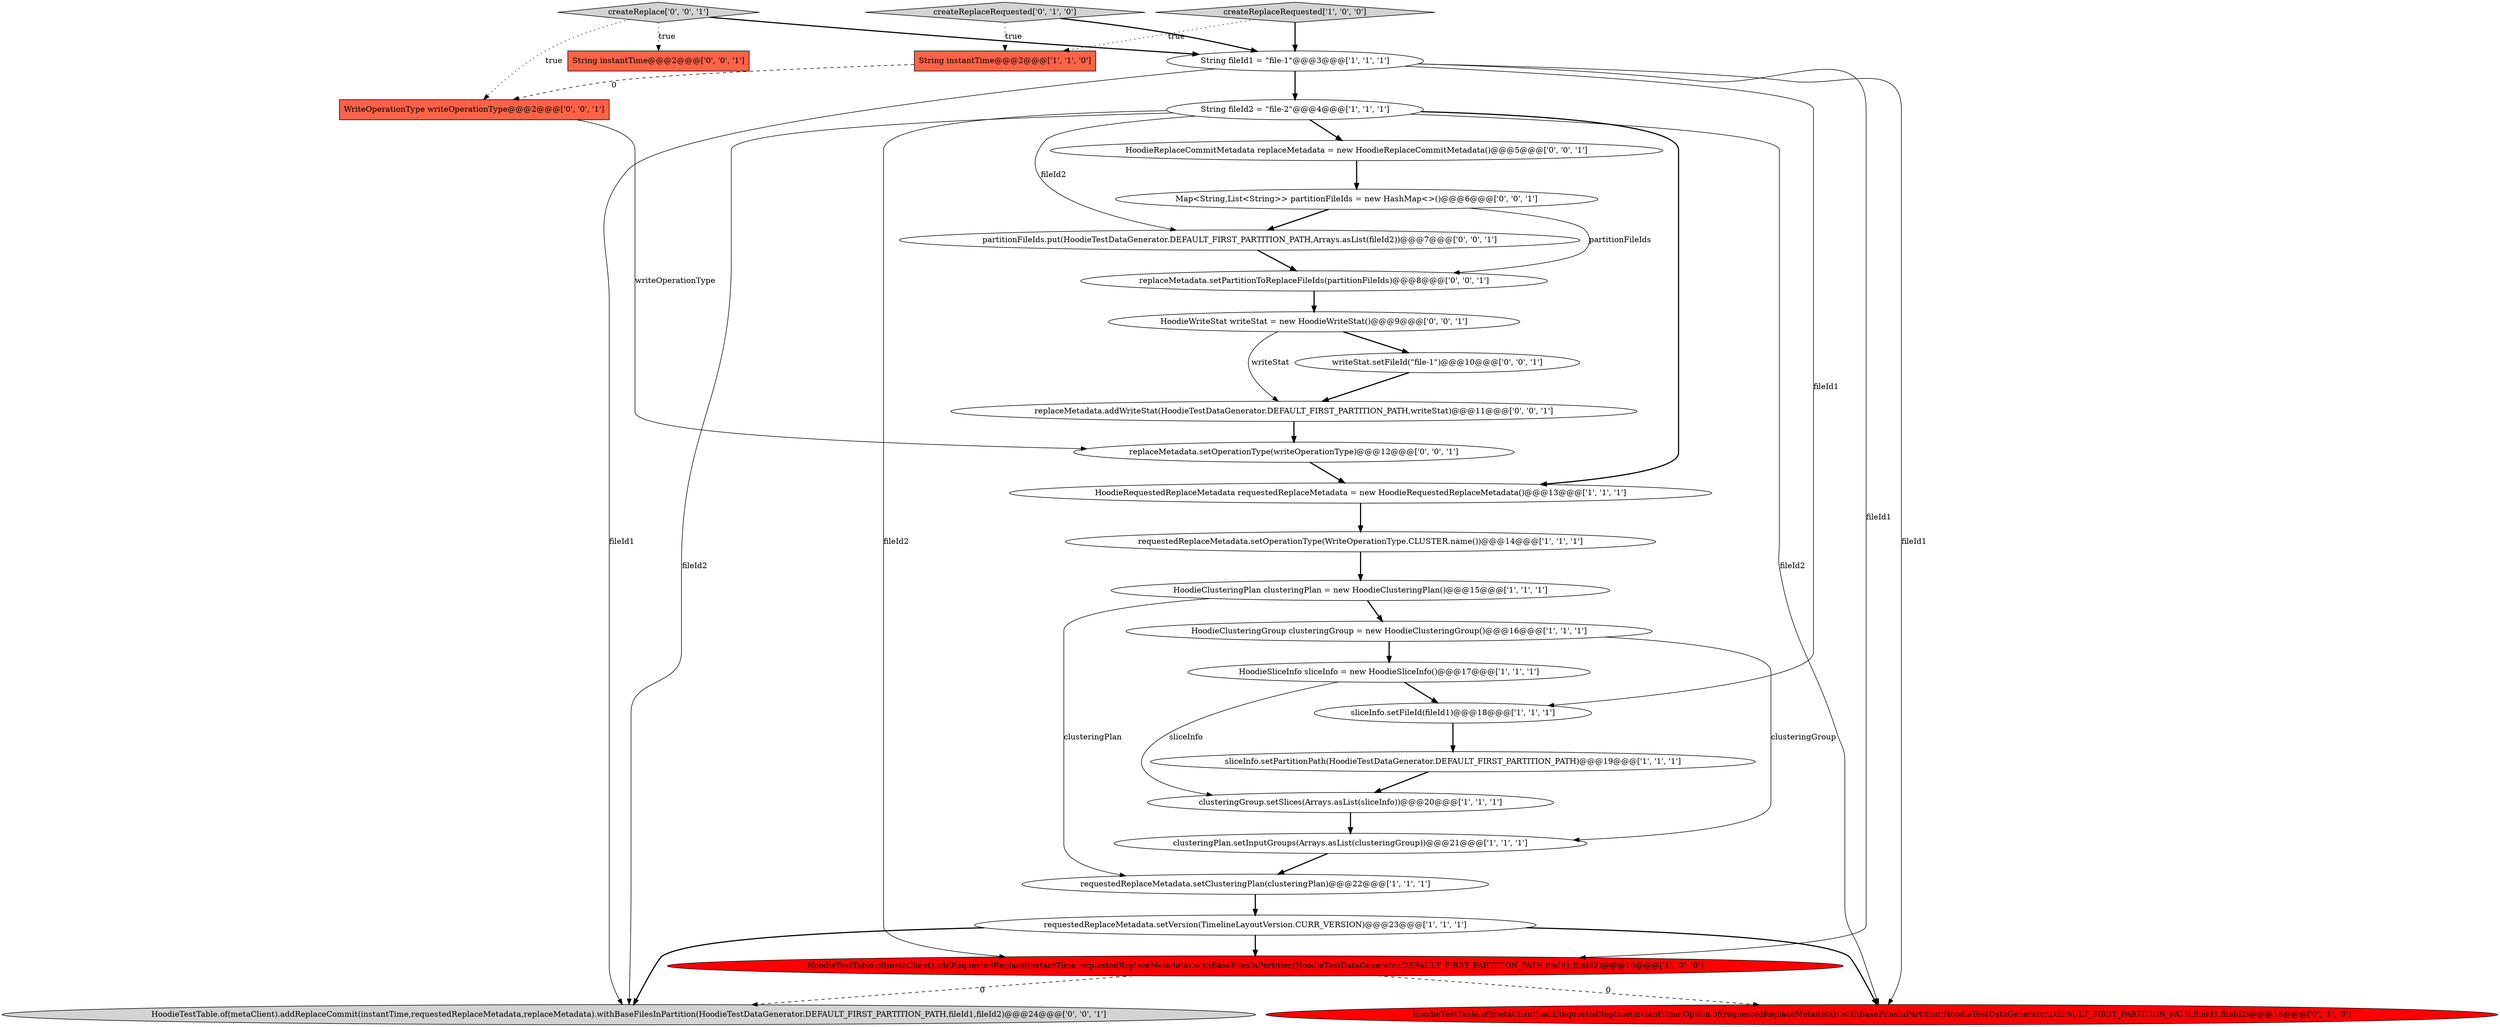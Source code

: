 digraph {
22 [style = filled, label = "partitionFileIds.put(HoodieTestDataGenerator.DEFAULT_FIRST_PARTITION_PATH,Arrays.asList(fileId2))@@@7@@@['0', '0', '1']", fillcolor = white, shape = ellipse image = "AAA0AAABBB3BBB"];
3 [style = filled, label = "clusteringPlan.setInputGroups(Arrays.asList(clusteringGroup))@@@21@@@['1', '1', '1']", fillcolor = white, shape = ellipse image = "AAA0AAABBB1BBB"];
23 [style = filled, label = "createReplace['0', '0', '1']", fillcolor = lightgray, shape = diamond image = "AAA0AAABBB3BBB"];
26 [style = filled, label = "replaceMetadata.addWriteStat(HoodieTestDataGenerator.DEFAULT_FIRST_PARTITION_PATH,writeStat)@@@11@@@['0', '0', '1']", fillcolor = white, shape = ellipse image = "AAA0AAABBB3BBB"];
20 [style = filled, label = "replaceMetadata.setPartitionToReplaceFileIds(partitionFileIds)@@@8@@@['0', '0', '1']", fillcolor = white, shape = ellipse image = "AAA0AAABBB3BBB"];
24 [style = filled, label = "HoodieTestTable.of(metaClient).addReplaceCommit(instantTime,requestedReplaceMetadata,replaceMetadata).withBaseFilesInPartition(HoodieTestDataGenerator.DEFAULT_FIRST_PARTITION_PATH,fileId1,fileId2)@@@24@@@['0', '0', '1']", fillcolor = lightgray, shape = ellipse image = "AAA0AAABBB3BBB"];
5 [style = filled, label = "String fileId1 = \"file-1\"@@@3@@@['1', '1', '1']", fillcolor = white, shape = ellipse image = "AAA0AAABBB1BBB"];
1 [style = filled, label = "sliceInfo.setFileId(fileId1)@@@18@@@['1', '1', '1']", fillcolor = white, shape = ellipse image = "AAA0AAABBB1BBB"];
7 [style = filled, label = "String instantTime@@@2@@@['1', '1', '0']", fillcolor = tomato, shape = box image = "AAA0AAABBB1BBB"];
11 [style = filled, label = "String fileId2 = \"file-2\"@@@4@@@['1', '1', '1']", fillcolor = white, shape = ellipse image = "AAA0AAABBB1BBB"];
8 [style = filled, label = "requestedReplaceMetadata.setClusteringPlan(clusteringPlan)@@@22@@@['1', '1', '1']", fillcolor = white, shape = ellipse image = "AAA0AAABBB1BBB"];
12 [style = filled, label = "requestedReplaceMetadata.setOperationType(WriteOperationType.CLUSTER.name())@@@14@@@['1', '1', '1']", fillcolor = white, shape = ellipse image = "AAA0AAABBB1BBB"];
14 [style = filled, label = "HoodieRequestedReplaceMetadata requestedReplaceMetadata = new HoodieRequestedReplaceMetadata()@@@13@@@['1', '1', '1']", fillcolor = white, shape = ellipse image = "AAA0AAABBB1BBB"];
16 [style = filled, label = "HoodieTestTable.of(metaClient).addRequestedReplace(instantTime,Option.of(requestedReplaceMetadata)).withBaseFilesInPartition(HoodieTestDataGenerator.DEFAULT_FIRST_PARTITION_PATH,fileId1,fileId2)@@@16@@@['0', '1', '0']", fillcolor = red, shape = ellipse image = "AAA1AAABBB2BBB"];
0 [style = filled, label = "HoodieTestTable.of(metaClient).addRequestedReplace(instantTime,requestedReplaceMetadata).withBaseFilesInPartition(HoodieTestDataGenerator.DEFAULT_FIRST_PARTITION_PATH,fileId1,fileId2)@@@16@@@['1', '0', '0']", fillcolor = red, shape = ellipse image = "AAA1AAABBB1BBB"];
19 [style = filled, label = "replaceMetadata.setOperationType(writeOperationType)@@@12@@@['0', '0', '1']", fillcolor = white, shape = ellipse image = "AAA0AAABBB3BBB"];
27 [style = filled, label = "String instantTime@@@2@@@['0', '0', '1']", fillcolor = tomato, shape = box image = "AAA0AAABBB3BBB"];
28 [style = filled, label = "HoodieReplaceCommitMetadata replaceMetadata = new HoodieReplaceCommitMetadata()@@@5@@@['0', '0', '1']", fillcolor = white, shape = ellipse image = "AAA0AAABBB3BBB"];
6 [style = filled, label = "sliceInfo.setPartitionPath(HoodieTestDataGenerator.DEFAULT_FIRST_PARTITION_PATH)@@@19@@@['1', '1', '1']", fillcolor = white, shape = ellipse image = "AAA0AAABBB1BBB"];
17 [style = filled, label = "createReplaceRequested['0', '1', '0']", fillcolor = lightgray, shape = diamond image = "AAA0AAABBB2BBB"];
4 [style = filled, label = "requestedReplaceMetadata.setVersion(TimelineLayoutVersion.CURR_VERSION)@@@23@@@['1', '1', '1']", fillcolor = white, shape = ellipse image = "AAA0AAABBB1BBB"];
10 [style = filled, label = "createReplaceRequested['1', '0', '0']", fillcolor = lightgray, shape = diamond image = "AAA0AAABBB1BBB"];
18 [style = filled, label = "Map<String,List<String>> partitionFileIds = new HashMap<>()@@@6@@@['0', '0', '1']", fillcolor = white, shape = ellipse image = "AAA0AAABBB3BBB"];
2 [style = filled, label = "clusteringGroup.setSlices(Arrays.asList(sliceInfo))@@@20@@@['1', '1', '1']", fillcolor = white, shape = ellipse image = "AAA0AAABBB1BBB"];
21 [style = filled, label = "HoodieWriteStat writeStat = new HoodieWriteStat()@@@9@@@['0', '0', '1']", fillcolor = white, shape = ellipse image = "AAA0AAABBB3BBB"];
29 [style = filled, label = "WriteOperationType writeOperationType@@@2@@@['0', '0', '1']", fillcolor = tomato, shape = box image = "AAA0AAABBB3BBB"];
9 [style = filled, label = "HoodieClusteringPlan clusteringPlan = new HoodieClusteringPlan()@@@15@@@['1', '1', '1']", fillcolor = white, shape = ellipse image = "AAA0AAABBB1BBB"];
15 [style = filled, label = "HoodieSliceInfo sliceInfo = new HoodieSliceInfo()@@@17@@@['1', '1', '1']", fillcolor = white, shape = ellipse image = "AAA0AAABBB1BBB"];
25 [style = filled, label = "writeStat.setFileId(\"file-1\")@@@10@@@['0', '0', '1']", fillcolor = white, shape = ellipse image = "AAA0AAABBB3BBB"];
13 [style = filled, label = "HoodieClusteringGroup clusteringGroup = new HoodieClusteringGroup()@@@16@@@['1', '1', '1']", fillcolor = white, shape = ellipse image = "AAA0AAABBB1BBB"];
5->24 [style = solid, label="fileId1"];
11->28 [style = bold, label=""];
5->1 [style = solid, label="fileId1"];
17->5 [style = bold, label=""];
4->24 [style = bold, label=""];
28->18 [style = bold, label=""];
13->3 [style = solid, label="clusteringGroup"];
23->5 [style = bold, label=""];
11->0 [style = solid, label="fileId2"];
15->2 [style = solid, label="sliceInfo"];
11->14 [style = bold, label=""];
11->16 [style = solid, label="fileId2"];
11->22 [style = solid, label="fileId2"];
2->3 [style = bold, label=""];
5->16 [style = solid, label="fileId1"];
11->24 [style = solid, label="fileId2"];
0->16 [style = dashed, label="0"];
9->8 [style = solid, label="clusteringPlan"];
21->26 [style = solid, label="writeStat"];
21->25 [style = bold, label=""];
29->19 [style = solid, label="writeOperationType"];
26->19 [style = bold, label=""];
12->9 [style = bold, label=""];
4->0 [style = bold, label=""];
6->2 [style = bold, label=""];
20->21 [style = bold, label=""];
1->6 [style = bold, label=""];
18->22 [style = bold, label=""];
10->5 [style = bold, label=""];
19->14 [style = bold, label=""];
22->20 [style = bold, label=""];
3->8 [style = bold, label=""];
14->12 [style = bold, label=""];
5->0 [style = solid, label="fileId1"];
25->26 [style = bold, label=""];
23->27 [style = dotted, label="true"];
0->24 [style = dashed, label="0"];
17->7 [style = dotted, label="true"];
5->11 [style = bold, label=""];
7->29 [style = dashed, label="0"];
13->15 [style = bold, label=""];
8->4 [style = bold, label=""];
23->29 [style = dotted, label="true"];
18->20 [style = solid, label="partitionFileIds"];
10->7 [style = dotted, label="true"];
4->16 [style = bold, label=""];
9->13 [style = bold, label=""];
15->1 [style = bold, label=""];
}

